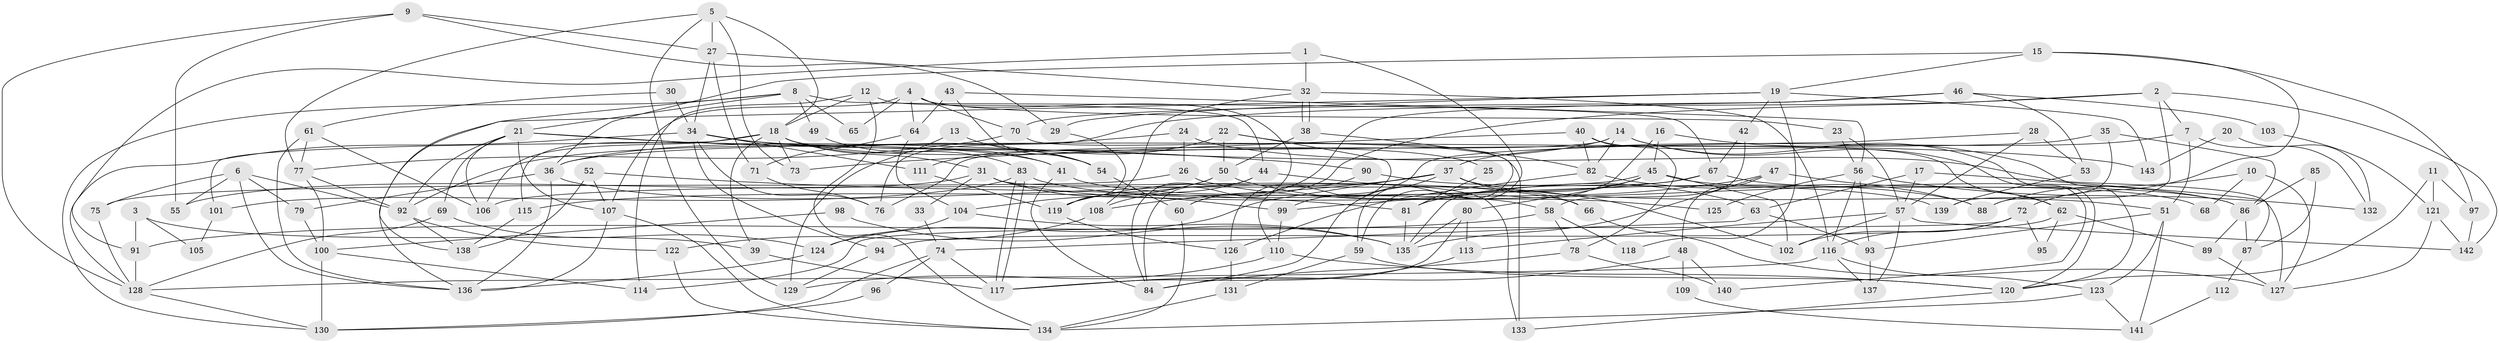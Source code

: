 // coarse degree distribution, {5: 0.1388888888888889, 4: 0.18055555555555555, 11: 0.05555555555555555, 6: 0.09722222222222222, 10: 0.027777777777777776, 9: 0.05555555555555555, 12: 0.05555555555555555, 8: 0.027777777777777776, 7: 0.05555555555555555, 2: 0.1388888888888889, 3: 0.16666666666666666}
// Generated by graph-tools (version 1.1) at 2025/51/03/04/25 22:51:10]
// undirected, 143 vertices, 286 edges
graph export_dot {
  node [color=gray90,style=filled];
  1;
  2;
  3;
  4;
  5;
  6;
  7;
  8;
  9;
  10;
  11;
  12;
  13;
  14;
  15;
  16;
  17;
  18;
  19;
  20;
  21;
  22;
  23;
  24;
  25;
  26;
  27;
  28;
  29;
  30;
  31;
  32;
  33;
  34;
  35;
  36;
  37;
  38;
  39;
  40;
  41;
  42;
  43;
  44;
  45;
  46;
  47;
  48;
  49;
  50;
  51;
  52;
  53;
  54;
  55;
  56;
  57;
  58;
  59;
  60;
  61;
  62;
  63;
  64;
  65;
  66;
  67;
  68;
  69;
  70;
  71;
  72;
  73;
  74;
  75;
  76;
  77;
  78;
  79;
  80;
  81;
  82;
  83;
  84;
  85;
  86;
  87;
  88;
  89;
  90;
  91;
  92;
  93;
  94;
  95;
  96;
  97;
  98;
  99;
  100;
  101;
  102;
  103;
  104;
  105;
  106;
  107;
  108;
  109;
  110;
  111;
  112;
  113;
  114;
  115;
  116;
  117;
  118;
  119;
  120;
  121;
  122;
  123;
  124;
  125;
  126;
  127;
  128;
  129;
  130;
  131;
  132;
  133;
  134;
  135;
  136;
  137;
  138;
  139;
  140;
  141;
  142;
  143;
  1 -- 59;
  1 -- 32;
  1 -- 91;
  2 -- 7;
  2 -- 76;
  2 -- 60;
  2 -- 88;
  2 -- 142;
  3 -- 39;
  3 -- 91;
  3 -- 105;
  4 -- 107;
  4 -- 23;
  4 -- 64;
  4 -- 65;
  4 -- 70;
  4 -- 84;
  5 -- 18;
  5 -- 77;
  5 -- 27;
  5 -- 73;
  5 -- 129;
  6 -- 136;
  6 -- 79;
  6 -- 55;
  6 -- 75;
  6 -- 92;
  7 -- 37;
  7 -- 51;
  7 -- 132;
  8 -- 67;
  8 -- 21;
  8 -- 49;
  8 -- 65;
  8 -- 130;
  8 -- 138;
  9 -- 29;
  9 -- 27;
  9 -- 55;
  9 -- 128;
  10 -- 88;
  10 -- 127;
  10 -- 68;
  11 -- 120;
  11 -- 97;
  11 -- 121;
  12 -- 18;
  12 -- 44;
  12 -- 114;
  12 -- 134;
  13 -- 129;
  13 -- 54;
  14 -- 82;
  14 -- 36;
  14 -- 76;
  14 -- 120;
  14 -- 140;
  15 -- 72;
  15 -- 36;
  15 -- 19;
  15 -- 97;
  16 -- 45;
  16 -- 81;
  16 -- 120;
  17 -- 57;
  17 -- 63;
  17 -- 127;
  18 -- 73;
  18 -- 41;
  18 -- 25;
  18 -- 31;
  18 -- 39;
  18 -- 101;
  18 -- 106;
  18 -- 115;
  19 -- 136;
  19 -- 29;
  19 -- 42;
  19 -- 118;
  19 -- 143;
  20 -- 132;
  20 -- 143;
  21 -- 106;
  21 -- 69;
  21 -- 41;
  21 -- 90;
  21 -- 92;
  21 -- 107;
  22 -- 111;
  22 -- 110;
  22 -- 50;
  22 -- 59;
  23 -- 57;
  23 -- 56;
  24 -- 92;
  24 -- 26;
  24 -- 87;
  25 -- 81;
  26 -- 75;
  26 -- 86;
  27 -- 34;
  27 -- 32;
  27 -- 71;
  28 -- 57;
  28 -- 99;
  28 -- 53;
  29 -- 119;
  30 -- 34;
  30 -- 61;
  31 -- 55;
  31 -- 33;
  31 -- 99;
  31 -- 125;
  31 -- 133;
  32 -- 38;
  32 -- 38;
  32 -- 108;
  32 -- 116;
  33 -- 74;
  34 -- 128;
  34 -- 76;
  34 -- 54;
  34 -- 94;
  34 -- 111;
  34 -- 143;
  35 -- 139;
  35 -- 36;
  35 -- 86;
  36 -- 66;
  36 -- 136;
  36 -- 79;
  37 -- 84;
  37 -- 124;
  37 -- 51;
  37 -- 66;
  37 -- 108;
  37 -- 119;
  38 -- 50;
  38 -- 82;
  39 -- 117;
  40 -- 78;
  40 -- 82;
  40 -- 62;
  40 -- 73;
  41 -- 84;
  41 -- 58;
  42 -- 67;
  42 -- 58;
  43 -- 54;
  43 -- 64;
  43 -- 56;
  44 -- 108;
  44 -- 102;
  44 -- 84;
  45 -- 102;
  45 -- 81;
  45 -- 68;
  45 -- 80;
  45 -- 106;
  46 -- 60;
  46 -- 70;
  46 -- 53;
  46 -- 103;
  47 -- 48;
  47 -- 99;
  47 -- 62;
  47 -- 135;
  48 -- 140;
  48 -- 117;
  48 -- 109;
  49 -- 83;
  50 -- 63;
  50 -- 104;
  50 -- 119;
  51 -- 123;
  51 -- 93;
  51 -- 141;
  52 -- 138;
  52 -- 107;
  52 -- 81;
  53 -- 139;
  54 -- 60;
  56 -- 116;
  56 -- 93;
  56 -- 125;
  56 -- 132;
  57 -- 137;
  57 -- 113;
  57 -- 102;
  57 -- 142;
  58 -- 78;
  58 -- 91;
  58 -- 118;
  59 -- 120;
  59 -- 131;
  60 -- 134;
  61 -- 77;
  61 -- 106;
  61 -- 136;
  62 -- 89;
  62 -- 94;
  62 -- 95;
  63 -- 74;
  63 -- 93;
  64 -- 104;
  64 -- 71;
  66 -- 127;
  67 -- 115;
  67 -- 86;
  67 -- 135;
  69 -- 128;
  69 -- 124;
  70 -- 133;
  70 -- 77;
  71 -- 76;
  72 -- 116;
  72 -- 114;
  72 -- 95;
  72 -- 102;
  74 -- 130;
  74 -- 117;
  74 -- 96;
  75 -- 128;
  77 -- 92;
  77 -- 100;
  78 -- 84;
  78 -- 140;
  79 -- 100;
  80 -- 135;
  80 -- 113;
  80 -- 117;
  81 -- 135;
  82 -- 126;
  82 -- 88;
  83 -- 88;
  83 -- 117;
  83 -- 117;
  83 -- 101;
  85 -- 87;
  85 -- 86;
  86 -- 89;
  86 -- 87;
  87 -- 112;
  89 -- 127;
  90 -- 126;
  90 -- 139;
  91 -- 128;
  92 -- 122;
  92 -- 138;
  93 -- 137;
  94 -- 129;
  96 -- 130;
  97 -- 142;
  98 -- 100;
  98 -- 135;
  99 -- 110;
  100 -- 130;
  100 -- 114;
  101 -- 105;
  103 -- 121;
  104 -- 135;
  104 -- 124;
  107 -- 134;
  107 -- 136;
  108 -- 122;
  109 -- 141;
  110 -- 120;
  110 -- 129;
  111 -- 119;
  112 -- 141;
  113 -- 117;
  115 -- 138;
  116 -- 128;
  116 -- 123;
  116 -- 137;
  119 -- 126;
  120 -- 133;
  121 -- 142;
  121 -- 127;
  122 -- 134;
  123 -- 134;
  123 -- 141;
  124 -- 136;
  126 -- 131;
  128 -- 130;
  131 -- 134;
}
